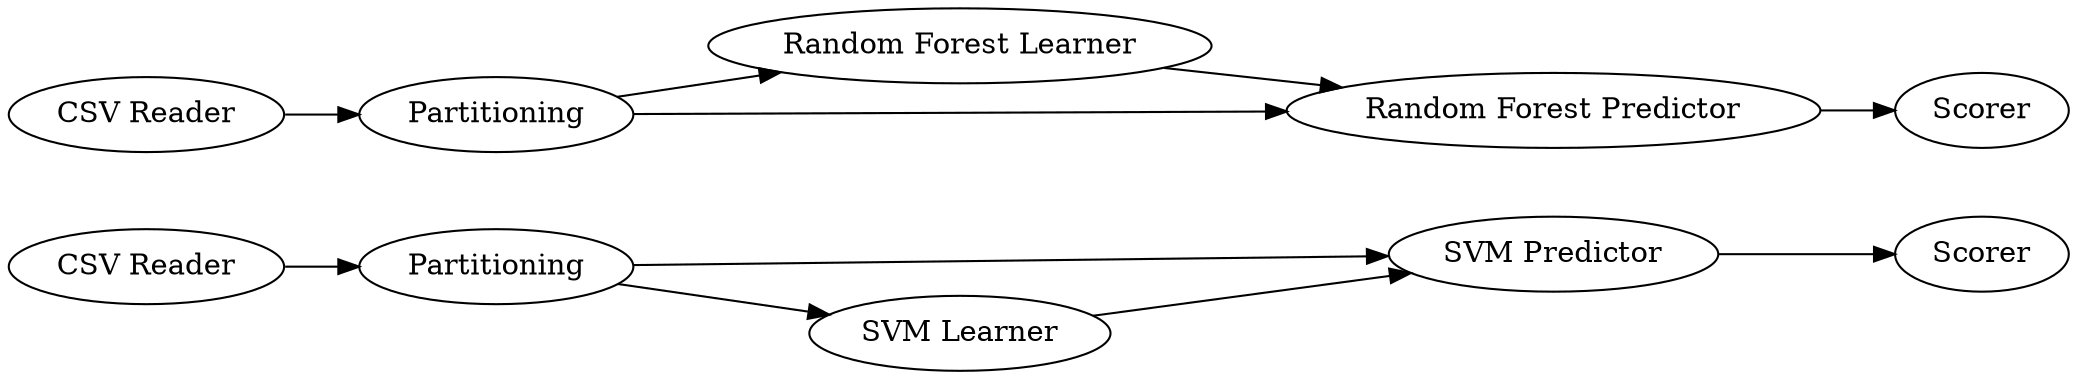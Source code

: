 digraph {
	"3764095697988183976_5" [label=Scorer]
	"3764095697988183976_7" [label=Partitioning]
	"3764095697988183976_10" [label=Scorer]
	"3764095697988183976_8" [label="Random Forest Learner"]
	"3764095697988183976_4" [label="SVM Predictor"]
	"3764095697988183976_6" [label="CSV Reader"]
	"3764095697988183976_2" [label=Partitioning]
	"3764095697988183976_1" [label="CSV Reader"]
	"3764095697988183976_9" [label="Random Forest Predictor"]
	"3764095697988183976_3" [label="SVM Learner"]
	"3764095697988183976_7" -> "3764095697988183976_8"
	"3764095697988183976_9" -> "3764095697988183976_10"
	"3764095697988183976_4" -> "3764095697988183976_5"
	"3764095697988183976_6" -> "3764095697988183976_7"
	"3764095697988183976_2" -> "3764095697988183976_3"
	"3764095697988183976_8" -> "3764095697988183976_9"
	"3764095697988183976_2" -> "3764095697988183976_4"
	"3764095697988183976_1" -> "3764095697988183976_2"
	"3764095697988183976_7" -> "3764095697988183976_9"
	"3764095697988183976_3" -> "3764095697988183976_4"
	rankdir=LR
}
